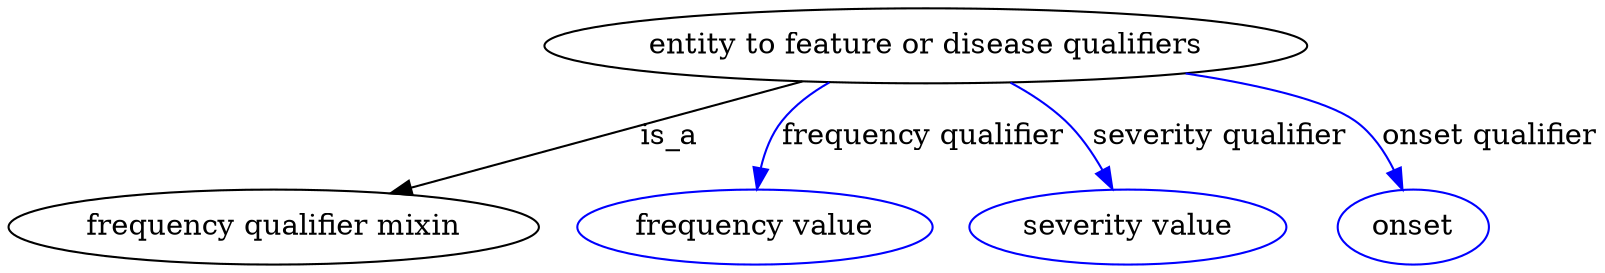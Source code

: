 digraph {
	graph [bb="0,0,602.74,123"];
	node [label="\N"];
	"entity to feature or disease qualifiers"	[height=0.5,
		label="entity to feature or disease qualifiers",
		pos="354.74,105",
		width=3.8816];
	"frequency qualifier mixin"	[height=0.5,
		pos="100.74,18",
		width=2.7984];
	"entity to feature or disease qualifiers" -> "frequency qualifier mixin"	[label=is_a,
		lp="254.74,61.5",
		pos="e,146.17,34.202 306.97,88.012 263.99,73.63 200.86,52.505 155.78,37.42"];
	"frequency qualifier"	[color=blue,
		height=0.5,
		label="frequency value",
		pos="286.74,18",
		width=1.8776];
	"entity to feature or disease qualifiers" -> "frequency qualifier"	[color=blue,
		label="frequency qualifier",
		lp="354.24,61.5",
		pos="e,289.28,36.057 322.75,87.362 315.36,82.291 308.1,76.136 302.74,69 297.66,62.235 294.16,53.804 291.77,45.803",
		style=solid];
	"severity qualifier"	[color=blue,
		height=0.5,
		label="severity value",
		pos="431.74,18",
		width=1.661];
	"entity to feature or disease qualifiers" -> "severity qualifier"	[color=blue,
		label="severity qualifier",
		lp="460.74,61.5",
		pos="e,425.37,36.021 384.24,87.345 391.86,82.135 399.62,75.916 405.74,69 411.89,62.048 417.06,53.382 421.12,45.227",
		style=solid];
	"onset qualifier"	[color=blue,
		height=0.5,
		label=onset,
		pos="542.74,18",
		width=0.81243];
	"entity to feature or disease qualifiers" -> "onset qualifier"	[color=blue,
		label="onset qualifier",
		lp="563.74,61.5",
		pos="e,536.04,35.875 458.15,92.733 476.76,87.486 495.17,79.909 510.74,69 519.39,62.944 526.24,53.73 531.34,44.855",
		style=solid];
}
